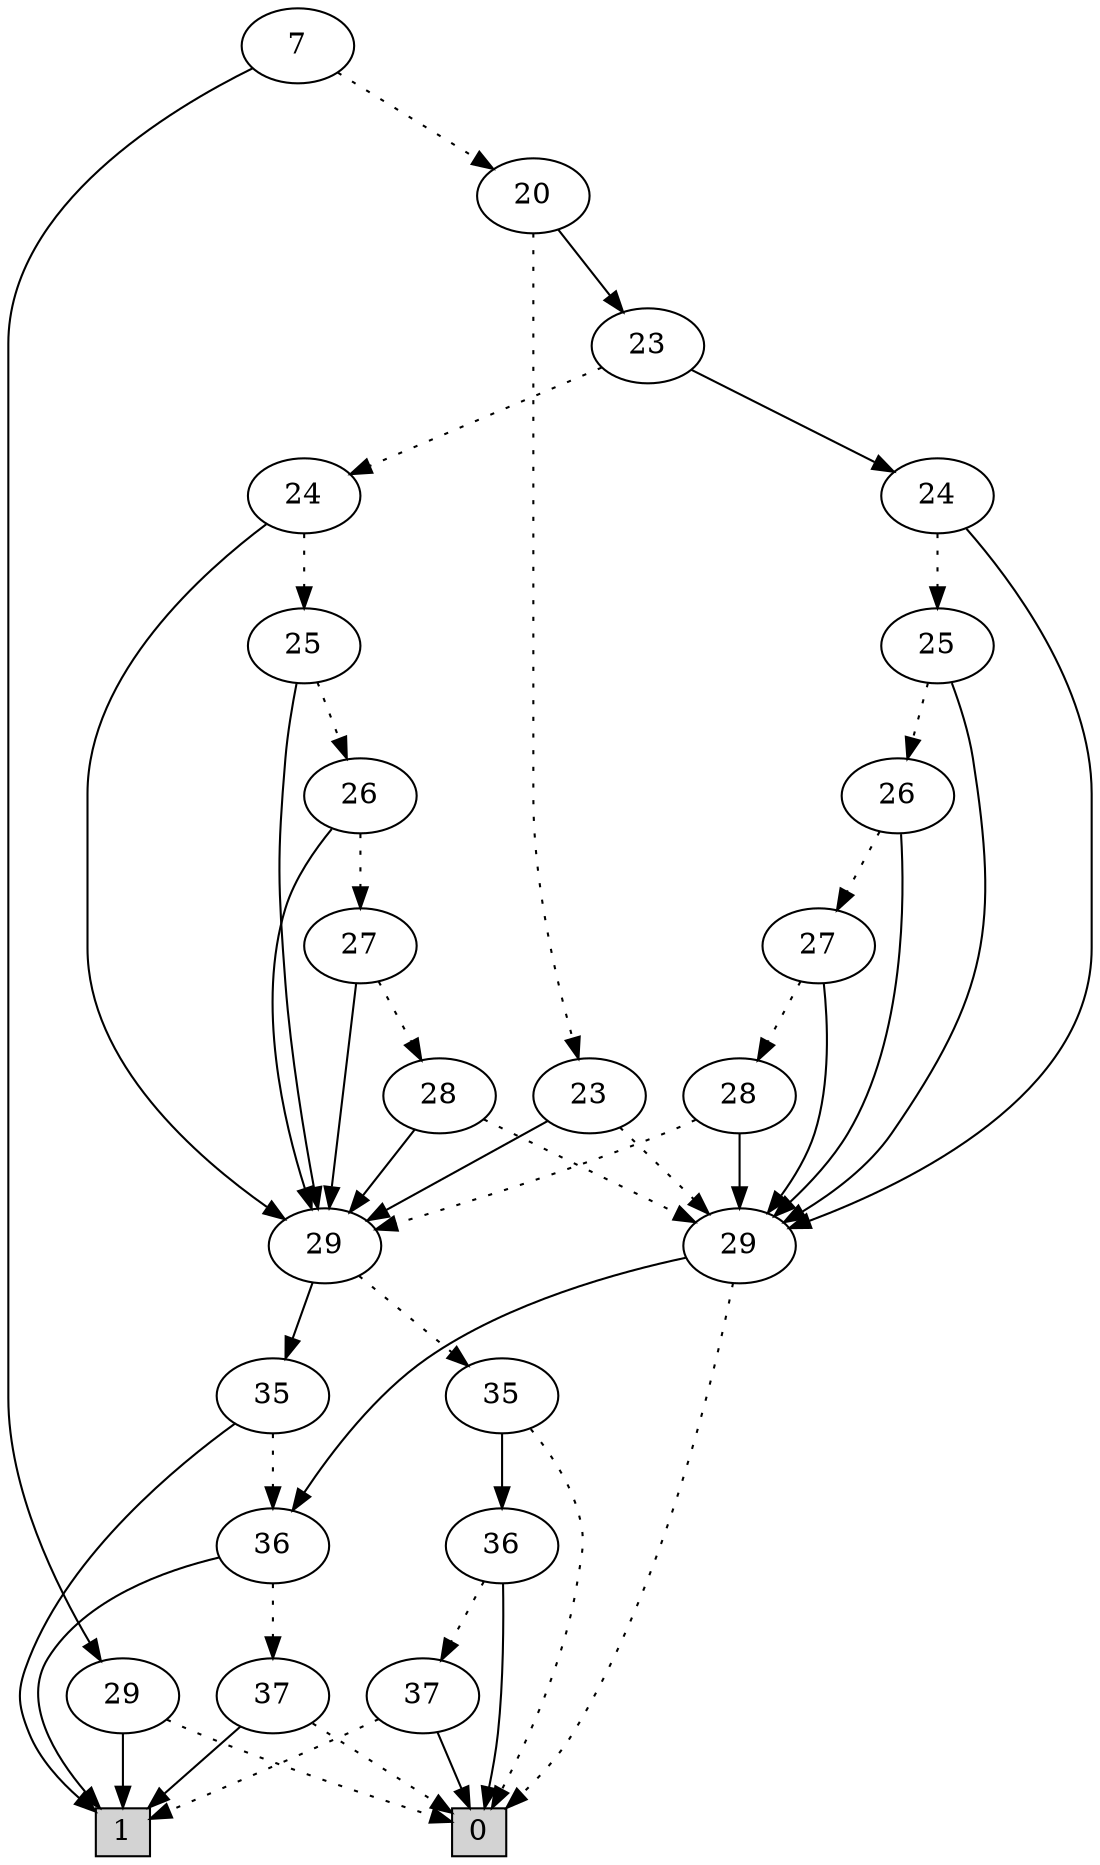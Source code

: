 digraph G {
0 [shape=box, label="0", style=filled, shape=box, height=0.3, width=0.3];
1 [shape=box, label="1", style=filled, shape=box, height=0.3, width=0.3];
29219 [label="7"];
29219 -> 29218 [style=dotted];
29219 -> 60 [style=filled];
29218 [label="20"];
29218 -> 29206 [style=dotted];
29218 -> 29217 [style=filled];
29206 [label="23"];
29206 -> 29152 [style=dotted];
29206 -> 29205 [style=filled];
29152 [label="29"];
29152 -> 0 [style=dotted];
29152 -> 1258 [style=filled];
1258 [label="36"];
1258 -> 76 [style=dotted];
1258 -> 1 [style=filled];
76 [label="37"];
76 -> 0 [style=dotted];
76 -> 1 [style=filled];
29205 [label="29"];
29205 -> 7444 [style=dotted];
29205 -> 1264 [style=filled];
7444 [label="35"];
7444 -> 0 [style=dotted];
7444 -> 1256 [style=filled];
1256 [label="36"];
1256 -> 77 [style=dotted];
1256 -> 0 [style=filled];
77 [label="37"];
77 -> 1 [style=dotted];
77 -> 0 [style=filled];
1264 [label="35"];
1264 -> 1258 [style=dotted];
1264 -> 1 [style=filled];
29217 [label="23"];
29217 -> 29211 [style=dotted];
29217 -> 29216 [style=filled];
29211 [label="24"];
29211 -> 29210 [style=dotted];
29211 -> 29205 [style=filled];
29210 [label="25"];
29210 -> 29209 [style=dotted];
29210 -> 29205 [style=filled];
29209 [label="26"];
29209 -> 29208 [style=dotted];
29209 -> 29205 [style=filled];
29208 [label="27"];
29208 -> 29207 [style=dotted];
29208 -> 29205 [style=filled];
29207 [label="28"];
29207 -> 29152 [style=dotted];
29207 -> 29205 [style=filled];
29216 [label="24"];
29216 -> 29215 [style=dotted];
29216 -> 29152 [style=filled];
29215 [label="25"];
29215 -> 29214 [style=dotted];
29215 -> 29152 [style=filled];
29214 [label="26"];
29214 -> 29213 [style=dotted];
29214 -> 29152 [style=filled];
29213 [label="27"];
29213 -> 29212 [style=dotted];
29213 -> 29152 [style=filled];
29212 [label="28"];
29212 -> 29205 [style=dotted];
29212 -> 29152 [style=filled];
60 [label="29"];
60 -> 0 [style=dotted];
60 -> 1 [style=filled];
}
